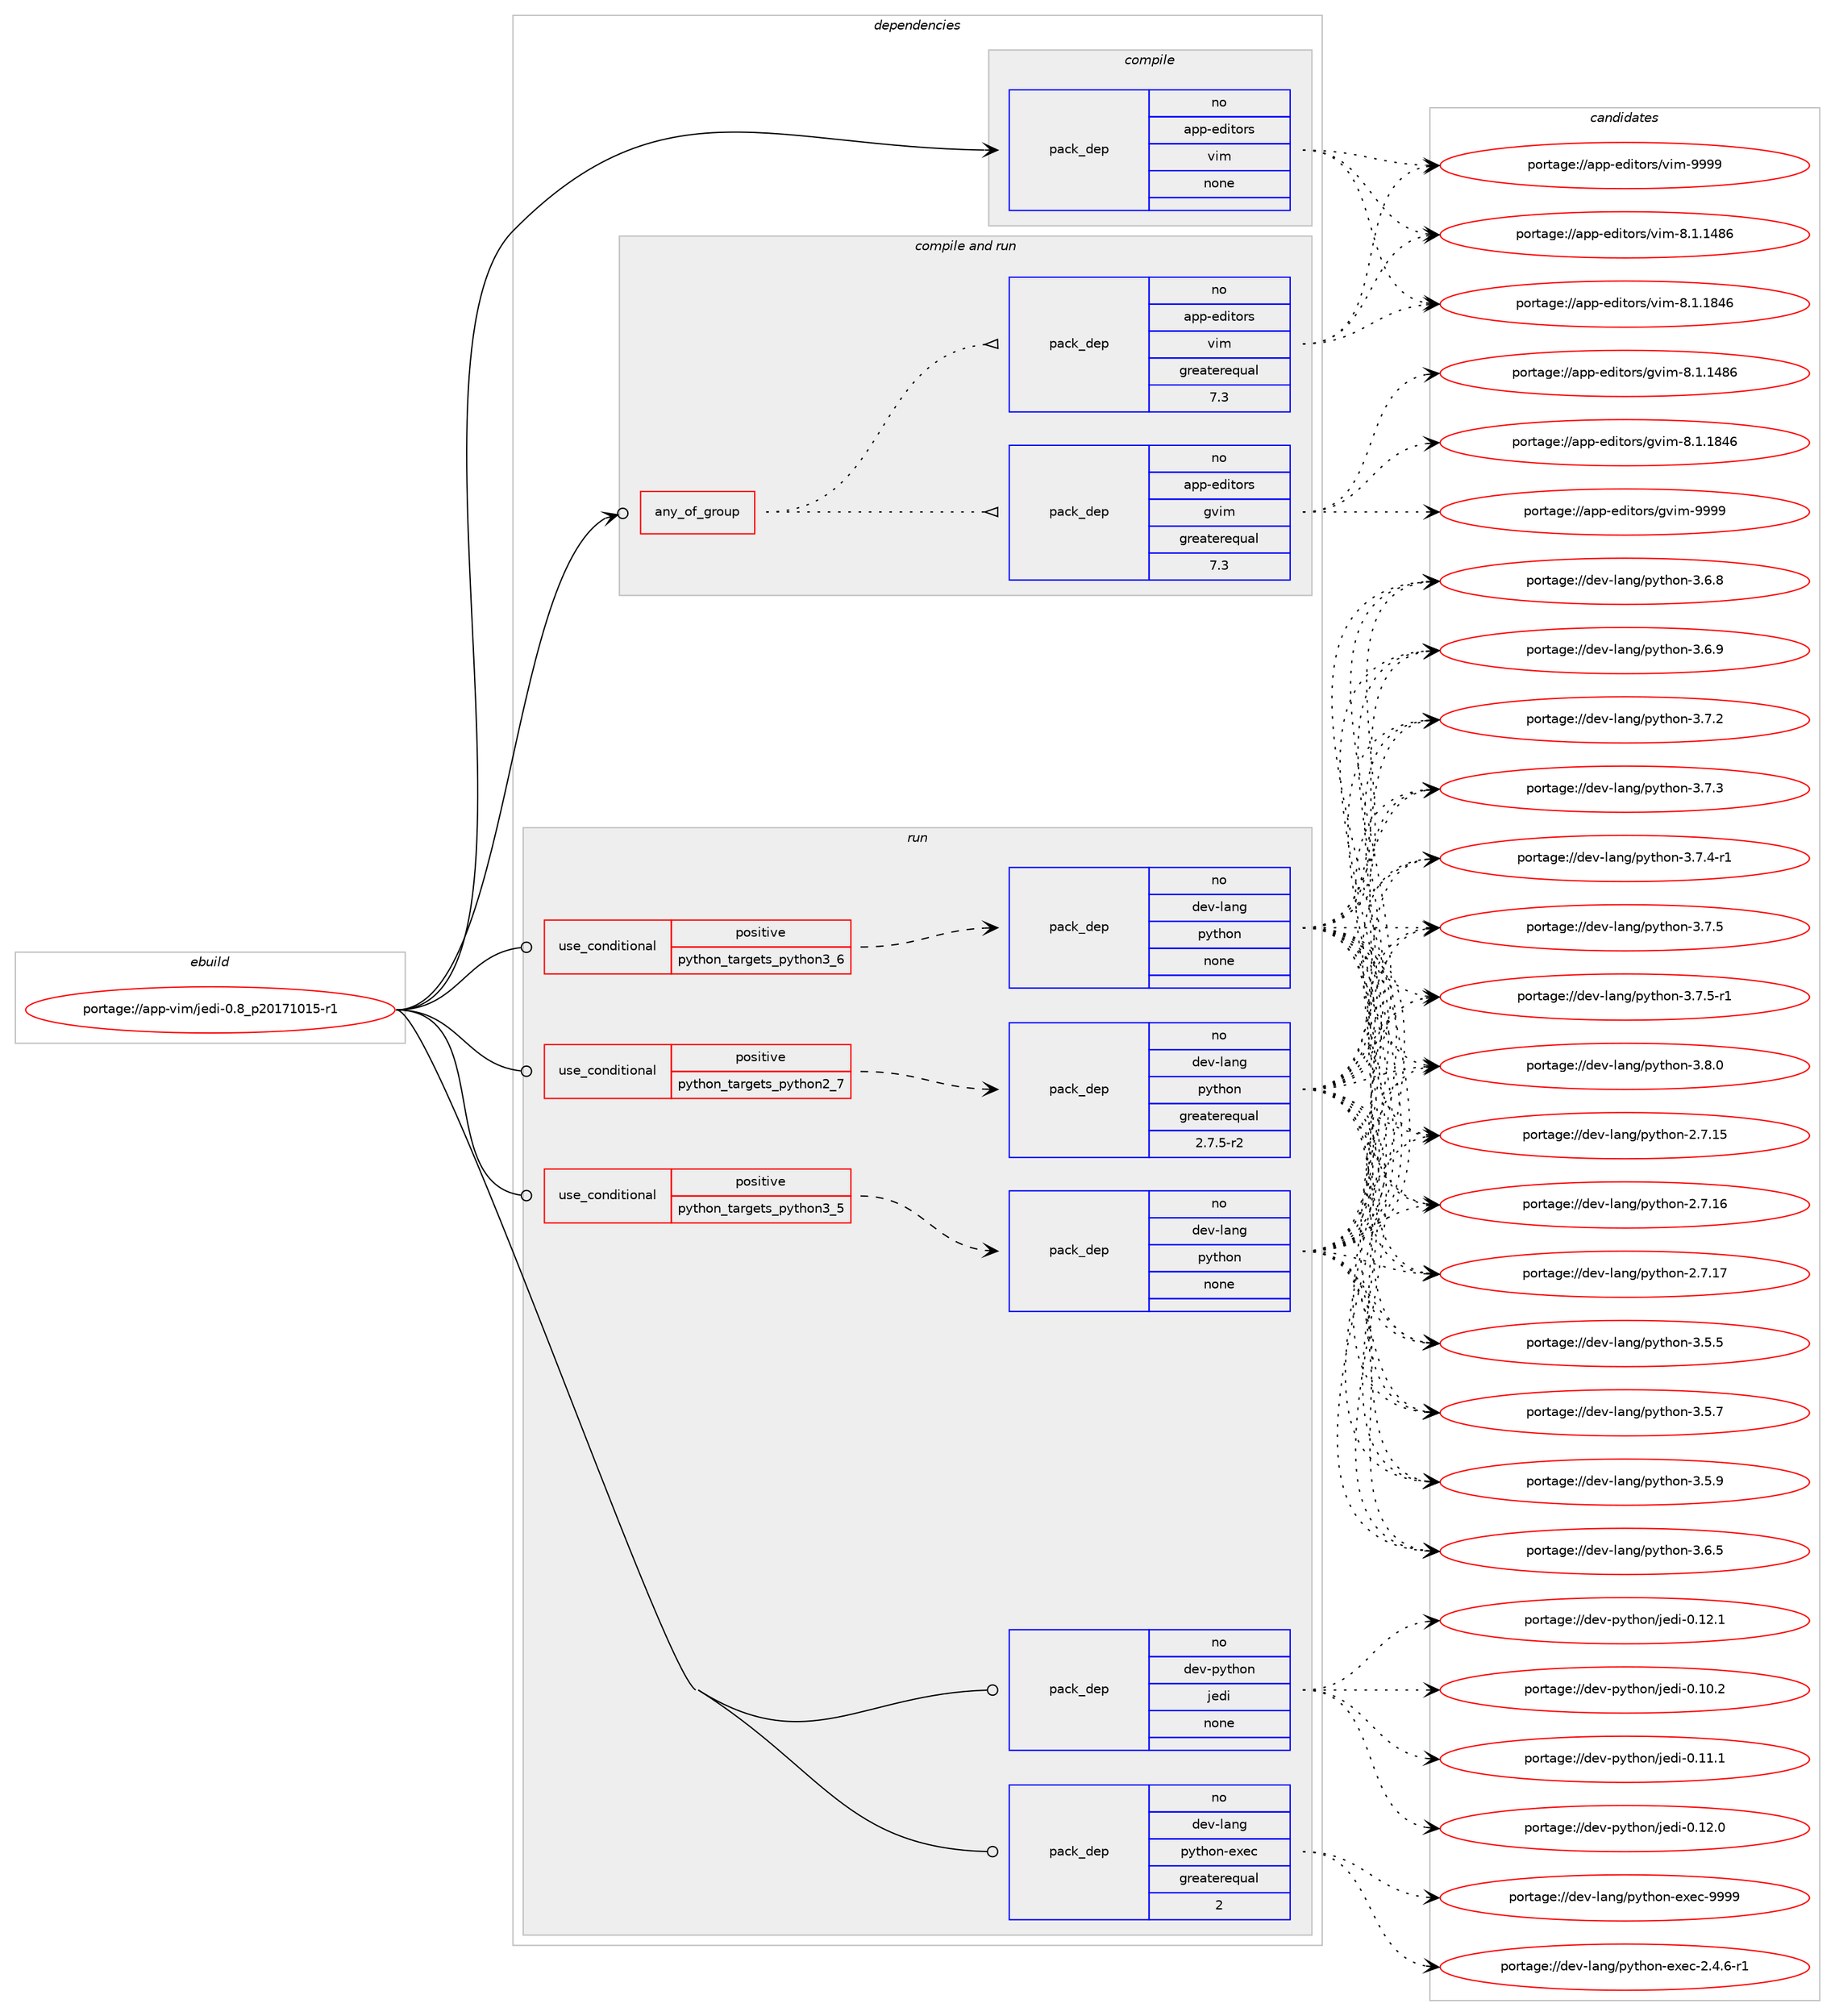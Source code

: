 digraph prolog {

# *************
# Graph options
# *************

newrank=true;
concentrate=true;
compound=true;
graph [rankdir=LR,fontname=Helvetica,fontsize=10,ranksep=1.5];#, ranksep=2.5, nodesep=0.2];
edge  [arrowhead=vee];
node  [fontname=Helvetica,fontsize=10];

# **********
# The ebuild
# **********

subgraph cluster_leftcol {
color=gray;
rank=same;
label=<<i>ebuild</i>>;
id [label="portage://app-vim/jedi-0.8_p20171015-r1", color=red, width=4, href="../app-vim/jedi-0.8_p20171015-r1.svg"];
}

# ****************
# The dependencies
# ****************

subgraph cluster_midcol {
color=gray;
label=<<i>dependencies</i>>;
subgraph cluster_compile {
fillcolor="#eeeeee";
style=filled;
label=<<i>compile</i>>;
subgraph pack36862 {
dependency49509 [label=<<TABLE BORDER="0" CELLBORDER="1" CELLSPACING="0" CELLPADDING="4" WIDTH="220"><TR><TD ROWSPAN="6" CELLPADDING="30">pack_dep</TD></TR><TR><TD WIDTH="110">no</TD></TR><TR><TD>app-editors</TD></TR><TR><TD>vim</TD></TR><TR><TD>none</TD></TR><TR><TD></TD></TR></TABLE>>, shape=none, color=blue];
}
id:e -> dependency49509:w [weight=20,style="solid",arrowhead="vee"];
}
subgraph cluster_compileandrun {
fillcolor="#eeeeee";
style=filled;
label=<<i>compile and run</i>>;
subgraph any930 {
dependency49510 [label=<<TABLE BORDER="0" CELLBORDER="1" CELLSPACING="0" CELLPADDING="4"><TR><TD CELLPADDING="10">any_of_group</TD></TR></TABLE>>, shape=none, color=red];subgraph pack36863 {
dependency49511 [label=<<TABLE BORDER="0" CELLBORDER="1" CELLSPACING="0" CELLPADDING="4" WIDTH="220"><TR><TD ROWSPAN="6" CELLPADDING="30">pack_dep</TD></TR><TR><TD WIDTH="110">no</TD></TR><TR><TD>app-editors</TD></TR><TR><TD>vim</TD></TR><TR><TD>greaterequal</TD></TR><TR><TD>7.3</TD></TR></TABLE>>, shape=none, color=blue];
}
dependency49510:e -> dependency49511:w [weight=20,style="dotted",arrowhead="oinv"];
subgraph pack36864 {
dependency49512 [label=<<TABLE BORDER="0" CELLBORDER="1" CELLSPACING="0" CELLPADDING="4" WIDTH="220"><TR><TD ROWSPAN="6" CELLPADDING="30">pack_dep</TD></TR><TR><TD WIDTH="110">no</TD></TR><TR><TD>app-editors</TD></TR><TR><TD>gvim</TD></TR><TR><TD>greaterequal</TD></TR><TR><TD>7.3</TD></TR></TABLE>>, shape=none, color=blue];
}
dependency49510:e -> dependency49512:w [weight=20,style="dotted",arrowhead="oinv"];
}
id:e -> dependency49510:w [weight=20,style="solid",arrowhead="odotvee"];
}
subgraph cluster_run {
fillcolor="#eeeeee";
style=filled;
label=<<i>run</i>>;
subgraph cond11689 {
dependency49513 [label=<<TABLE BORDER="0" CELLBORDER="1" CELLSPACING="0" CELLPADDING="4"><TR><TD ROWSPAN="3" CELLPADDING="10">use_conditional</TD></TR><TR><TD>positive</TD></TR><TR><TD>python_targets_python2_7</TD></TR></TABLE>>, shape=none, color=red];
subgraph pack36865 {
dependency49514 [label=<<TABLE BORDER="0" CELLBORDER="1" CELLSPACING="0" CELLPADDING="4" WIDTH="220"><TR><TD ROWSPAN="6" CELLPADDING="30">pack_dep</TD></TR><TR><TD WIDTH="110">no</TD></TR><TR><TD>dev-lang</TD></TR><TR><TD>python</TD></TR><TR><TD>greaterequal</TD></TR><TR><TD>2.7.5-r2</TD></TR></TABLE>>, shape=none, color=blue];
}
dependency49513:e -> dependency49514:w [weight=20,style="dashed",arrowhead="vee"];
}
id:e -> dependency49513:w [weight=20,style="solid",arrowhead="odot"];
subgraph cond11690 {
dependency49515 [label=<<TABLE BORDER="0" CELLBORDER="1" CELLSPACING="0" CELLPADDING="4"><TR><TD ROWSPAN="3" CELLPADDING="10">use_conditional</TD></TR><TR><TD>positive</TD></TR><TR><TD>python_targets_python3_5</TD></TR></TABLE>>, shape=none, color=red];
subgraph pack36866 {
dependency49516 [label=<<TABLE BORDER="0" CELLBORDER="1" CELLSPACING="0" CELLPADDING="4" WIDTH="220"><TR><TD ROWSPAN="6" CELLPADDING="30">pack_dep</TD></TR><TR><TD WIDTH="110">no</TD></TR><TR><TD>dev-lang</TD></TR><TR><TD>python</TD></TR><TR><TD>none</TD></TR><TR><TD></TD></TR></TABLE>>, shape=none, color=blue];
}
dependency49515:e -> dependency49516:w [weight=20,style="dashed",arrowhead="vee"];
}
id:e -> dependency49515:w [weight=20,style="solid",arrowhead="odot"];
subgraph cond11691 {
dependency49517 [label=<<TABLE BORDER="0" CELLBORDER="1" CELLSPACING="0" CELLPADDING="4"><TR><TD ROWSPAN="3" CELLPADDING="10">use_conditional</TD></TR><TR><TD>positive</TD></TR><TR><TD>python_targets_python3_6</TD></TR></TABLE>>, shape=none, color=red];
subgraph pack36867 {
dependency49518 [label=<<TABLE BORDER="0" CELLBORDER="1" CELLSPACING="0" CELLPADDING="4" WIDTH="220"><TR><TD ROWSPAN="6" CELLPADDING="30">pack_dep</TD></TR><TR><TD WIDTH="110">no</TD></TR><TR><TD>dev-lang</TD></TR><TR><TD>python</TD></TR><TR><TD>none</TD></TR><TR><TD></TD></TR></TABLE>>, shape=none, color=blue];
}
dependency49517:e -> dependency49518:w [weight=20,style="dashed",arrowhead="vee"];
}
id:e -> dependency49517:w [weight=20,style="solid",arrowhead="odot"];
subgraph pack36868 {
dependency49519 [label=<<TABLE BORDER="0" CELLBORDER="1" CELLSPACING="0" CELLPADDING="4" WIDTH="220"><TR><TD ROWSPAN="6" CELLPADDING="30">pack_dep</TD></TR><TR><TD WIDTH="110">no</TD></TR><TR><TD>dev-lang</TD></TR><TR><TD>python-exec</TD></TR><TR><TD>greaterequal</TD></TR><TR><TD>2</TD></TR></TABLE>>, shape=none, color=blue];
}
id:e -> dependency49519:w [weight=20,style="solid",arrowhead="odot"];
subgraph pack36869 {
dependency49520 [label=<<TABLE BORDER="0" CELLBORDER="1" CELLSPACING="0" CELLPADDING="4" WIDTH="220"><TR><TD ROWSPAN="6" CELLPADDING="30">pack_dep</TD></TR><TR><TD WIDTH="110">no</TD></TR><TR><TD>dev-python</TD></TR><TR><TD>jedi</TD></TR><TR><TD>none</TD></TR><TR><TD></TD></TR></TABLE>>, shape=none, color=blue];
}
id:e -> dependency49520:w [weight=20,style="solid",arrowhead="odot"];
}
}

# **************
# The candidates
# **************

subgraph cluster_choices {
rank=same;
color=gray;
label=<<i>candidates</i>>;

subgraph choice36862 {
color=black;
nodesep=1;
choiceportage971121124510110010511611111411547118105109455646494649525654 [label="portage://app-editors/vim-8.1.1486", color=red, width=4,href="../app-editors/vim-8.1.1486.svg"];
choiceportage971121124510110010511611111411547118105109455646494649565254 [label="portage://app-editors/vim-8.1.1846", color=red, width=4,href="../app-editors/vim-8.1.1846.svg"];
choiceportage9711211245101100105116111114115471181051094557575757 [label="portage://app-editors/vim-9999", color=red, width=4,href="../app-editors/vim-9999.svg"];
dependency49509:e -> choiceportage971121124510110010511611111411547118105109455646494649525654:w [style=dotted,weight="100"];
dependency49509:e -> choiceportage971121124510110010511611111411547118105109455646494649565254:w [style=dotted,weight="100"];
dependency49509:e -> choiceportage9711211245101100105116111114115471181051094557575757:w [style=dotted,weight="100"];
}
subgraph choice36863 {
color=black;
nodesep=1;
choiceportage971121124510110010511611111411547118105109455646494649525654 [label="portage://app-editors/vim-8.1.1486", color=red, width=4,href="../app-editors/vim-8.1.1486.svg"];
choiceportage971121124510110010511611111411547118105109455646494649565254 [label="portage://app-editors/vim-8.1.1846", color=red, width=4,href="../app-editors/vim-8.1.1846.svg"];
choiceportage9711211245101100105116111114115471181051094557575757 [label="portage://app-editors/vim-9999", color=red, width=4,href="../app-editors/vim-9999.svg"];
dependency49511:e -> choiceportage971121124510110010511611111411547118105109455646494649525654:w [style=dotted,weight="100"];
dependency49511:e -> choiceportage971121124510110010511611111411547118105109455646494649565254:w [style=dotted,weight="100"];
dependency49511:e -> choiceportage9711211245101100105116111114115471181051094557575757:w [style=dotted,weight="100"];
}
subgraph choice36864 {
color=black;
nodesep=1;
choiceportage971121124510110010511611111411547103118105109455646494649525654 [label="portage://app-editors/gvim-8.1.1486", color=red, width=4,href="../app-editors/gvim-8.1.1486.svg"];
choiceportage971121124510110010511611111411547103118105109455646494649565254 [label="portage://app-editors/gvim-8.1.1846", color=red, width=4,href="../app-editors/gvim-8.1.1846.svg"];
choiceportage9711211245101100105116111114115471031181051094557575757 [label="portage://app-editors/gvim-9999", color=red, width=4,href="../app-editors/gvim-9999.svg"];
dependency49512:e -> choiceportage971121124510110010511611111411547103118105109455646494649525654:w [style=dotted,weight="100"];
dependency49512:e -> choiceportage971121124510110010511611111411547103118105109455646494649565254:w [style=dotted,weight="100"];
dependency49512:e -> choiceportage9711211245101100105116111114115471031181051094557575757:w [style=dotted,weight="100"];
}
subgraph choice36865 {
color=black;
nodesep=1;
choiceportage10010111845108971101034711212111610411111045504655464953 [label="portage://dev-lang/python-2.7.15", color=red, width=4,href="../dev-lang/python-2.7.15.svg"];
choiceportage10010111845108971101034711212111610411111045504655464954 [label="portage://dev-lang/python-2.7.16", color=red, width=4,href="../dev-lang/python-2.7.16.svg"];
choiceportage10010111845108971101034711212111610411111045504655464955 [label="portage://dev-lang/python-2.7.17", color=red, width=4,href="../dev-lang/python-2.7.17.svg"];
choiceportage100101118451089711010347112121116104111110455146534653 [label="portage://dev-lang/python-3.5.5", color=red, width=4,href="../dev-lang/python-3.5.5.svg"];
choiceportage100101118451089711010347112121116104111110455146534655 [label="portage://dev-lang/python-3.5.7", color=red, width=4,href="../dev-lang/python-3.5.7.svg"];
choiceportage100101118451089711010347112121116104111110455146534657 [label="portage://dev-lang/python-3.5.9", color=red, width=4,href="../dev-lang/python-3.5.9.svg"];
choiceportage100101118451089711010347112121116104111110455146544653 [label="portage://dev-lang/python-3.6.5", color=red, width=4,href="../dev-lang/python-3.6.5.svg"];
choiceportage100101118451089711010347112121116104111110455146544656 [label="portage://dev-lang/python-3.6.8", color=red, width=4,href="../dev-lang/python-3.6.8.svg"];
choiceportage100101118451089711010347112121116104111110455146544657 [label="portage://dev-lang/python-3.6.9", color=red, width=4,href="../dev-lang/python-3.6.9.svg"];
choiceportage100101118451089711010347112121116104111110455146554650 [label="portage://dev-lang/python-3.7.2", color=red, width=4,href="../dev-lang/python-3.7.2.svg"];
choiceportage100101118451089711010347112121116104111110455146554651 [label="portage://dev-lang/python-3.7.3", color=red, width=4,href="../dev-lang/python-3.7.3.svg"];
choiceportage1001011184510897110103471121211161041111104551465546524511449 [label="portage://dev-lang/python-3.7.4-r1", color=red, width=4,href="../dev-lang/python-3.7.4-r1.svg"];
choiceportage100101118451089711010347112121116104111110455146554653 [label="portage://dev-lang/python-3.7.5", color=red, width=4,href="../dev-lang/python-3.7.5.svg"];
choiceportage1001011184510897110103471121211161041111104551465546534511449 [label="portage://dev-lang/python-3.7.5-r1", color=red, width=4,href="../dev-lang/python-3.7.5-r1.svg"];
choiceportage100101118451089711010347112121116104111110455146564648 [label="portage://dev-lang/python-3.8.0", color=red, width=4,href="../dev-lang/python-3.8.0.svg"];
dependency49514:e -> choiceportage10010111845108971101034711212111610411111045504655464953:w [style=dotted,weight="100"];
dependency49514:e -> choiceportage10010111845108971101034711212111610411111045504655464954:w [style=dotted,weight="100"];
dependency49514:e -> choiceportage10010111845108971101034711212111610411111045504655464955:w [style=dotted,weight="100"];
dependency49514:e -> choiceportage100101118451089711010347112121116104111110455146534653:w [style=dotted,weight="100"];
dependency49514:e -> choiceportage100101118451089711010347112121116104111110455146534655:w [style=dotted,weight="100"];
dependency49514:e -> choiceportage100101118451089711010347112121116104111110455146534657:w [style=dotted,weight="100"];
dependency49514:e -> choiceportage100101118451089711010347112121116104111110455146544653:w [style=dotted,weight="100"];
dependency49514:e -> choiceportage100101118451089711010347112121116104111110455146544656:w [style=dotted,weight="100"];
dependency49514:e -> choiceportage100101118451089711010347112121116104111110455146544657:w [style=dotted,weight="100"];
dependency49514:e -> choiceportage100101118451089711010347112121116104111110455146554650:w [style=dotted,weight="100"];
dependency49514:e -> choiceportage100101118451089711010347112121116104111110455146554651:w [style=dotted,weight="100"];
dependency49514:e -> choiceportage1001011184510897110103471121211161041111104551465546524511449:w [style=dotted,weight="100"];
dependency49514:e -> choiceportage100101118451089711010347112121116104111110455146554653:w [style=dotted,weight="100"];
dependency49514:e -> choiceportage1001011184510897110103471121211161041111104551465546534511449:w [style=dotted,weight="100"];
dependency49514:e -> choiceportage100101118451089711010347112121116104111110455146564648:w [style=dotted,weight="100"];
}
subgraph choice36866 {
color=black;
nodesep=1;
choiceportage10010111845108971101034711212111610411111045504655464953 [label="portage://dev-lang/python-2.7.15", color=red, width=4,href="../dev-lang/python-2.7.15.svg"];
choiceportage10010111845108971101034711212111610411111045504655464954 [label="portage://dev-lang/python-2.7.16", color=red, width=4,href="../dev-lang/python-2.7.16.svg"];
choiceportage10010111845108971101034711212111610411111045504655464955 [label="portage://dev-lang/python-2.7.17", color=red, width=4,href="../dev-lang/python-2.7.17.svg"];
choiceportage100101118451089711010347112121116104111110455146534653 [label="portage://dev-lang/python-3.5.5", color=red, width=4,href="../dev-lang/python-3.5.5.svg"];
choiceportage100101118451089711010347112121116104111110455146534655 [label="portage://dev-lang/python-3.5.7", color=red, width=4,href="../dev-lang/python-3.5.7.svg"];
choiceportage100101118451089711010347112121116104111110455146534657 [label="portage://dev-lang/python-3.5.9", color=red, width=4,href="../dev-lang/python-3.5.9.svg"];
choiceportage100101118451089711010347112121116104111110455146544653 [label="portage://dev-lang/python-3.6.5", color=red, width=4,href="../dev-lang/python-3.6.5.svg"];
choiceportage100101118451089711010347112121116104111110455146544656 [label="portage://dev-lang/python-3.6.8", color=red, width=4,href="../dev-lang/python-3.6.8.svg"];
choiceportage100101118451089711010347112121116104111110455146544657 [label="portage://dev-lang/python-3.6.9", color=red, width=4,href="../dev-lang/python-3.6.9.svg"];
choiceportage100101118451089711010347112121116104111110455146554650 [label="portage://dev-lang/python-3.7.2", color=red, width=4,href="../dev-lang/python-3.7.2.svg"];
choiceportage100101118451089711010347112121116104111110455146554651 [label="portage://dev-lang/python-3.7.3", color=red, width=4,href="../dev-lang/python-3.7.3.svg"];
choiceportage1001011184510897110103471121211161041111104551465546524511449 [label="portage://dev-lang/python-3.7.4-r1", color=red, width=4,href="../dev-lang/python-3.7.4-r1.svg"];
choiceportage100101118451089711010347112121116104111110455146554653 [label="portage://dev-lang/python-3.7.5", color=red, width=4,href="../dev-lang/python-3.7.5.svg"];
choiceportage1001011184510897110103471121211161041111104551465546534511449 [label="portage://dev-lang/python-3.7.5-r1", color=red, width=4,href="../dev-lang/python-3.7.5-r1.svg"];
choiceportage100101118451089711010347112121116104111110455146564648 [label="portage://dev-lang/python-3.8.0", color=red, width=4,href="../dev-lang/python-3.8.0.svg"];
dependency49516:e -> choiceportage10010111845108971101034711212111610411111045504655464953:w [style=dotted,weight="100"];
dependency49516:e -> choiceportage10010111845108971101034711212111610411111045504655464954:w [style=dotted,weight="100"];
dependency49516:e -> choiceportage10010111845108971101034711212111610411111045504655464955:w [style=dotted,weight="100"];
dependency49516:e -> choiceportage100101118451089711010347112121116104111110455146534653:w [style=dotted,weight="100"];
dependency49516:e -> choiceportage100101118451089711010347112121116104111110455146534655:w [style=dotted,weight="100"];
dependency49516:e -> choiceportage100101118451089711010347112121116104111110455146534657:w [style=dotted,weight="100"];
dependency49516:e -> choiceportage100101118451089711010347112121116104111110455146544653:w [style=dotted,weight="100"];
dependency49516:e -> choiceportage100101118451089711010347112121116104111110455146544656:w [style=dotted,weight="100"];
dependency49516:e -> choiceportage100101118451089711010347112121116104111110455146544657:w [style=dotted,weight="100"];
dependency49516:e -> choiceportage100101118451089711010347112121116104111110455146554650:w [style=dotted,weight="100"];
dependency49516:e -> choiceportage100101118451089711010347112121116104111110455146554651:w [style=dotted,weight="100"];
dependency49516:e -> choiceportage1001011184510897110103471121211161041111104551465546524511449:w [style=dotted,weight="100"];
dependency49516:e -> choiceportage100101118451089711010347112121116104111110455146554653:w [style=dotted,weight="100"];
dependency49516:e -> choiceportage1001011184510897110103471121211161041111104551465546534511449:w [style=dotted,weight="100"];
dependency49516:e -> choiceportage100101118451089711010347112121116104111110455146564648:w [style=dotted,weight="100"];
}
subgraph choice36867 {
color=black;
nodesep=1;
choiceportage10010111845108971101034711212111610411111045504655464953 [label="portage://dev-lang/python-2.7.15", color=red, width=4,href="../dev-lang/python-2.7.15.svg"];
choiceportage10010111845108971101034711212111610411111045504655464954 [label="portage://dev-lang/python-2.7.16", color=red, width=4,href="../dev-lang/python-2.7.16.svg"];
choiceportage10010111845108971101034711212111610411111045504655464955 [label="portage://dev-lang/python-2.7.17", color=red, width=4,href="../dev-lang/python-2.7.17.svg"];
choiceportage100101118451089711010347112121116104111110455146534653 [label="portage://dev-lang/python-3.5.5", color=red, width=4,href="../dev-lang/python-3.5.5.svg"];
choiceportage100101118451089711010347112121116104111110455146534655 [label="portage://dev-lang/python-3.5.7", color=red, width=4,href="../dev-lang/python-3.5.7.svg"];
choiceportage100101118451089711010347112121116104111110455146534657 [label="portage://dev-lang/python-3.5.9", color=red, width=4,href="../dev-lang/python-3.5.9.svg"];
choiceportage100101118451089711010347112121116104111110455146544653 [label="portage://dev-lang/python-3.6.5", color=red, width=4,href="../dev-lang/python-3.6.5.svg"];
choiceportage100101118451089711010347112121116104111110455146544656 [label="portage://dev-lang/python-3.6.8", color=red, width=4,href="../dev-lang/python-3.6.8.svg"];
choiceportage100101118451089711010347112121116104111110455146544657 [label="portage://dev-lang/python-3.6.9", color=red, width=4,href="../dev-lang/python-3.6.9.svg"];
choiceportage100101118451089711010347112121116104111110455146554650 [label="portage://dev-lang/python-3.7.2", color=red, width=4,href="../dev-lang/python-3.7.2.svg"];
choiceportage100101118451089711010347112121116104111110455146554651 [label="portage://dev-lang/python-3.7.3", color=red, width=4,href="../dev-lang/python-3.7.3.svg"];
choiceportage1001011184510897110103471121211161041111104551465546524511449 [label="portage://dev-lang/python-3.7.4-r1", color=red, width=4,href="../dev-lang/python-3.7.4-r1.svg"];
choiceportage100101118451089711010347112121116104111110455146554653 [label="portage://dev-lang/python-3.7.5", color=red, width=4,href="../dev-lang/python-3.7.5.svg"];
choiceportage1001011184510897110103471121211161041111104551465546534511449 [label="portage://dev-lang/python-3.7.5-r1", color=red, width=4,href="../dev-lang/python-3.7.5-r1.svg"];
choiceportage100101118451089711010347112121116104111110455146564648 [label="portage://dev-lang/python-3.8.0", color=red, width=4,href="../dev-lang/python-3.8.0.svg"];
dependency49518:e -> choiceportage10010111845108971101034711212111610411111045504655464953:w [style=dotted,weight="100"];
dependency49518:e -> choiceportage10010111845108971101034711212111610411111045504655464954:w [style=dotted,weight="100"];
dependency49518:e -> choiceportage10010111845108971101034711212111610411111045504655464955:w [style=dotted,weight="100"];
dependency49518:e -> choiceportage100101118451089711010347112121116104111110455146534653:w [style=dotted,weight="100"];
dependency49518:e -> choiceportage100101118451089711010347112121116104111110455146534655:w [style=dotted,weight="100"];
dependency49518:e -> choiceportage100101118451089711010347112121116104111110455146534657:w [style=dotted,weight="100"];
dependency49518:e -> choiceportage100101118451089711010347112121116104111110455146544653:w [style=dotted,weight="100"];
dependency49518:e -> choiceportage100101118451089711010347112121116104111110455146544656:w [style=dotted,weight="100"];
dependency49518:e -> choiceportage100101118451089711010347112121116104111110455146544657:w [style=dotted,weight="100"];
dependency49518:e -> choiceportage100101118451089711010347112121116104111110455146554650:w [style=dotted,weight="100"];
dependency49518:e -> choiceportage100101118451089711010347112121116104111110455146554651:w [style=dotted,weight="100"];
dependency49518:e -> choiceportage1001011184510897110103471121211161041111104551465546524511449:w [style=dotted,weight="100"];
dependency49518:e -> choiceportage100101118451089711010347112121116104111110455146554653:w [style=dotted,weight="100"];
dependency49518:e -> choiceportage1001011184510897110103471121211161041111104551465546534511449:w [style=dotted,weight="100"];
dependency49518:e -> choiceportage100101118451089711010347112121116104111110455146564648:w [style=dotted,weight="100"];
}
subgraph choice36868 {
color=black;
nodesep=1;
choiceportage10010111845108971101034711212111610411111045101120101994550465246544511449 [label="portage://dev-lang/python-exec-2.4.6-r1", color=red, width=4,href="../dev-lang/python-exec-2.4.6-r1.svg"];
choiceportage10010111845108971101034711212111610411111045101120101994557575757 [label="portage://dev-lang/python-exec-9999", color=red, width=4,href="../dev-lang/python-exec-9999.svg"];
dependency49519:e -> choiceportage10010111845108971101034711212111610411111045101120101994550465246544511449:w [style=dotted,weight="100"];
dependency49519:e -> choiceportage10010111845108971101034711212111610411111045101120101994557575757:w [style=dotted,weight="100"];
}
subgraph choice36869 {
color=black;
nodesep=1;
choiceportage100101118451121211161041111104710610110010545484649484650 [label="portage://dev-python/jedi-0.10.2", color=red, width=4,href="../dev-python/jedi-0.10.2.svg"];
choiceportage100101118451121211161041111104710610110010545484649494649 [label="portage://dev-python/jedi-0.11.1", color=red, width=4,href="../dev-python/jedi-0.11.1.svg"];
choiceportage100101118451121211161041111104710610110010545484649504648 [label="portage://dev-python/jedi-0.12.0", color=red, width=4,href="../dev-python/jedi-0.12.0.svg"];
choiceportage100101118451121211161041111104710610110010545484649504649 [label="portage://dev-python/jedi-0.12.1", color=red, width=4,href="../dev-python/jedi-0.12.1.svg"];
dependency49520:e -> choiceportage100101118451121211161041111104710610110010545484649484650:w [style=dotted,weight="100"];
dependency49520:e -> choiceportage100101118451121211161041111104710610110010545484649494649:w [style=dotted,weight="100"];
dependency49520:e -> choiceportage100101118451121211161041111104710610110010545484649504648:w [style=dotted,weight="100"];
dependency49520:e -> choiceportage100101118451121211161041111104710610110010545484649504649:w [style=dotted,weight="100"];
}
}

}
